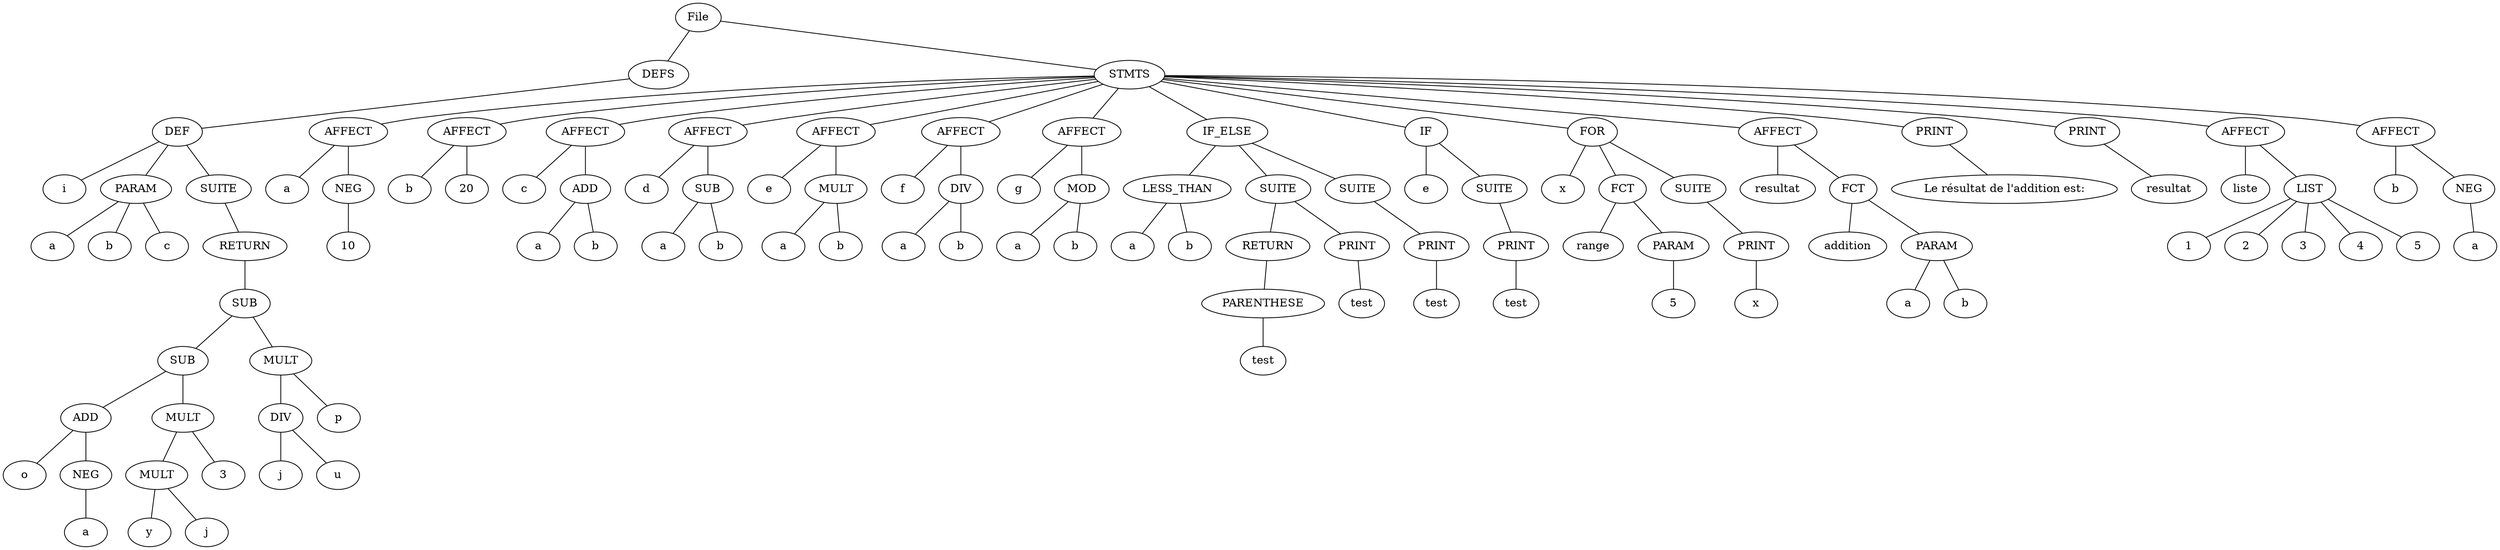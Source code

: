 graph G {
  root [label="File"];
  root -- root_defs;
  root_defs [label="DEFS"];
  root_defs -- root_defs_295530567;
  root_defs_295530567 [label="DEF"];
  root_defs_295530567 -- root_defs_295530567_ident;
  root_defs_295530567_ident [label="i"];
  root_defs_295530567 -- root_defs_295530567_PARAM;
  root_defs_295530567_PARAM [label="PARAM"];
  root_defs_295530567_PARAM -- root_defs_295530567_PARAM_999966131;
  root_defs_295530567_PARAM_999966131 [label="a"];
  root_defs_295530567_PARAM -- root_defs_295530567_PARAM_1989780873;
  root_defs_295530567_PARAM_1989780873 [label="b"];
  root_defs_295530567_PARAM -- root_defs_295530567_PARAM_1480010240;
  root_defs_295530567_PARAM_1480010240 [label="c"];
  root_defs_295530567 -- root_defs_295530567_suite;
  root_defs_295530567_suite [label="SUITE"];
  root_defs_295530567_suite -- root_defs_295530567_suite_81628611;
  root_defs_295530567_suite_81628611 [label="RETURN"];
  root_defs_295530567_suite_81628611 -- root_defs_295530567_suite_81628611_;
  root_defs_295530567_suite_81628611_ [label="SUB"];
  root_defs_295530567_suite_81628611_ -- root_defs_295530567_suite_81628611__left;
  root_defs_295530567_suite_81628611__left [label="SUB"];
  root_defs_295530567_suite_81628611__left -- root_defs_295530567_suite_81628611__left_left;
  root_defs_295530567_suite_81628611__left_left [label="ADD"];
  root_defs_295530567_suite_81628611__left_left -- root_defs_295530567_suite_81628611__left_left_left;
  root_defs_295530567_suite_81628611__left_left_left [label="o"];
  root_defs_295530567_suite_81628611__left_left -- root_defs_295530567_suite_81628611__left_left_right;
  root_defs_295530567_suite_81628611__left_left_right [label="NEG"];
  root_defs_295530567_suite_81628611__left_left_right -- root_defs_295530567_suite_81628611__left_left_right_1828972342;
  root_defs_295530567_suite_81628611__left_left_right_1828972342 [label="a"];
  root_defs_295530567_suite_81628611__left -- root_defs_295530567_suite_81628611__left_right;
  root_defs_295530567_suite_81628611__left_right [label="MULT"];
  root_defs_295530567_suite_81628611__left_right -- root_defs_295530567_suite_81628611__left_right_left;
  root_defs_295530567_suite_81628611__left_right_left [label="MULT"];
  root_defs_295530567_suite_81628611__left_right_left -- root_defs_295530567_suite_81628611__left_right_left_left;
  root_defs_295530567_suite_81628611__left_right_left_left [label="y"];
  root_defs_295530567_suite_81628611__left_right_left -- root_defs_295530567_suite_81628611__left_right_left_right;
  root_defs_295530567_suite_81628611__left_right_left_right [label="j"];
  root_defs_295530567_suite_81628611__left_right -- root_defs_295530567_suite_81628611__left_right_right;
  root_defs_295530567_suite_81628611__left_right_right [label="3"];
  root_defs_295530567_suite_81628611_ -- root_defs_295530567_suite_81628611__right;
  root_defs_295530567_suite_81628611__right [label="MULT"];
  root_defs_295530567_suite_81628611__right -- root_defs_295530567_suite_81628611__right_left;
  root_defs_295530567_suite_81628611__right_left [label="DIV"];
  root_defs_295530567_suite_81628611__right_left -- root_defs_295530567_suite_81628611__right_left_left;
  root_defs_295530567_suite_81628611__right_left_left [label="j"];
  root_defs_295530567_suite_81628611__right_left -- root_defs_295530567_suite_81628611__right_left_right;
  root_defs_295530567_suite_81628611__right_left_right [label="u"];
  root_defs_295530567_suite_81628611__right -- root_defs_295530567_suite_81628611__right_right;
  root_defs_295530567_suite_81628611__right_right [label="p"];
  root -- root_stmts;
  root_stmts [label="STMTS"];
  root_stmts -- root_stmts_1452126962;
  root_stmts_1452126962 [label="AFFECT"];
  root_stmts_1452126962_leftExpr [label="a"];
  root_stmts_1452126962 -- root_stmts_1452126962_leftExpr;
  root_stmts_1452126962_rightExpr [label="NEG"];
  root_stmts_1452126962_rightExpr -- root_stmts_1452126962_rightExpr_931919113;
  root_stmts_1452126962_rightExpr_931919113 [label="10"];
  root_stmts_1452126962 -- root_stmts_1452126962_rightExpr;
  root_stmts -- root_stmts_1607521710;
  root_stmts_1607521710 [label="AFFECT"];
  root_stmts_1607521710_leftExpr [label="b"];
  root_stmts_1607521710 -- root_stmts_1607521710_leftExpr;
  root_stmts_1607521710_rightExpr [label="20"];
  root_stmts_1607521710 -- root_stmts_1607521710_rightExpr;
  root_stmts -- root_stmts_764977973;
  root_stmts_764977973 [label="AFFECT"];
  root_stmts_764977973_leftExpr [label="c"];
  root_stmts_764977973 -- root_stmts_764977973_leftExpr;
  root_stmts_764977973_rightExpr [label="ADD"];
  root_stmts_764977973_rightExpr -- root_stmts_764977973_rightExpr_left;
  root_stmts_764977973_rightExpr_left [label="a"];
  root_stmts_764977973_rightExpr -- root_stmts_764977973_rightExpr_right;
  root_stmts_764977973_rightExpr_right [label="b"];
  root_stmts_764977973 -- root_stmts_764977973_rightExpr;
  root_stmts -- root_stmts_381259350;
  root_stmts_381259350 [label="AFFECT"];
  root_stmts_381259350_leftExpr [label="d"];
  root_stmts_381259350 -- root_stmts_381259350_leftExpr;
  root_stmts_381259350_rightExpr [label="SUB"];
  root_stmts_381259350_rightExpr -- root_stmts_381259350_rightExpr_left;
  root_stmts_381259350_rightExpr_left [label="a"];
  root_stmts_381259350_rightExpr -- root_stmts_381259350_rightExpr_right;
  root_stmts_381259350_rightExpr_right [label="b"];
  root_stmts_381259350 -- root_stmts_381259350_rightExpr;
  root_stmts -- root_stmts_2129789493;
  root_stmts_2129789493 [label="AFFECT"];
  root_stmts_2129789493_leftExpr [label="e"];
  root_stmts_2129789493 -- root_stmts_2129789493_leftExpr;
  root_stmts_2129789493_rightExpr [label="MULT"];
  root_stmts_2129789493_rightExpr -- root_stmts_2129789493_rightExpr_left;
  root_stmts_2129789493_rightExpr_left [label="a"];
  root_stmts_2129789493_rightExpr -- root_stmts_2129789493_rightExpr_right;
  root_stmts_2129789493_rightExpr_right [label="b"];
  root_stmts_2129789493 -- root_stmts_2129789493_rightExpr;
  root_stmts -- root_stmts_668386784;
  root_stmts_668386784 [label="AFFECT"];
  root_stmts_668386784_leftExpr [label="f"];
  root_stmts_668386784 -- root_stmts_668386784_leftExpr;
  root_stmts_668386784_rightExpr [label="DIV"];
  root_stmts_668386784_rightExpr -- root_stmts_668386784_rightExpr_left;
  root_stmts_668386784_rightExpr_left [label="a"];
  root_stmts_668386784_rightExpr -- root_stmts_668386784_rightExpr_right;
  root_stmts_668386784_rightExpr_right [label="b"];
  root_stmts_668386784 -- root_stmts_668386784_rightExpr;
  root_stmts -- root_stmts_1329552164;
  root_stmts_1329552164 [label="AFFECT"];
  root_stmts_1329552164_leftExpr [label="g"];
  root_stmts_1329552164 -- root_stmts_1329552164_leftExpr;
  root_stmts_1329552164_rightExpr [label="MOD"];
  root_stmts_1329552164_rightExpr -- root_stmts_1329552164_rightExpr_left;
  root_stmts_1329552164_rightExpr_left [label="a"];
  root_stmts_1329552164_rightExpr -- root_stmts_1329552164_rightExpr_right;
  root_stmts_1329552164_rightExpr_right [label="b"];
  root_stmts_1329552164 -- root_stmts_1329552164_rightExpr;
  root_stmts -- root_stmts_363771819;
  root_stmts_363771819 [label="IF_ELSE"];
  root_stmts_363771819 -- root_stmts_363771819_if;
  root_stmts_363771819_if [label="LESS_THAN"];
  root_stmts_363771819_if -- root_stmts_363771819_if_left;
  root_stmts_363771819_if_left [label="a"];
  root_stmts_363771819_if -- root_stmts_363771819_if_right;
  root_stmts_363771819_if_right [label="b"];
  root_stmts_363771819 -- root_stmts_363771819_then;
  root_stmts_363771819_then [label="SUITE"];
  root_stmts_363771819_then -- root_stmts_363771819_then_2065951873;
  root_stmts_363771819_then_2065951873 [label="RETURN"];
  root_stmts_363771819_then_2065951873 -- root_stmts_363771819_then_2065951873_;
  root_stmts_363771819_then_2065951873_ [label="PARENTHESE"];
  root_stmts_363771819_then_2065951873_ -- root_stmts_363771819_then_2065951873__1791741888;
  root_stmts_363771819_then_2065951873__1791741888 [label="test"];
  root_stmts_363771819_then -- root_stmts_363771819_then_1595428806;
  root_stmts_363771819_then_1595428806 [label="PRINT"];
  root_stmts_363771819_then_1595428806 -- root_stmts_363771819_then_1595428806_;
  root_stmts_363771819_then_1595428806_ [label="test"];
  root_stmts_363771819 -- root_stmts_363771819_else;
  root_stmts_363771819_else [label="SUITE"];
  root_stmts_363771819_else -- root_stmts_363771819_else_1072408673;
  root_stmts_363771819_else_1072408673 [label="PRINT"];
  root_stmts_363771819_else_1072408673 -- root_stmts_363771819_else_1072408673_;
  root_stmts_363771819_else_1072408673_ [label="test"];
  root_stmts -- root_stmts_1531448569;
  root_stmts_1531448569 [label="IF"];
  root_stmts_1531448569 -- root_stmts_1531448569_if;
  root_stmts_1531448569_if [label="e"];
  root_stmts_1531448569 -- root_stmts_1531448569_then;
  root_stmts_1531448569_then [label="SUITE"];
  root_stmts_1531448569_then -- root_stmts_1531448569_then_1867083167;
  root_stmts_1531448569_then_1867083167 [label="PRINT"];
  root_stmts_1531448569_then_1867083167 -- root_stmts_1531448569_then_1867083167_;
  root_stmts_1531448569_then_1867083167_ [label="test"];
  root_stmts -- root_stmts_1915910607;
  root_stmts_1915910607 [label="FOR"];
  root_stmts_1915910607 -- root_stmts_1915910607_ident;
  root_stmts_1915910607_ident [label="x"];
  root_stmts_1915910607 -- root_stmts_1915910607_expr;
  root_stmts_1915910607_expr [label="FCT"];
  root_stmts_1915910607_expr -- root_stmts_1915910607_expr_284720968;
  root_stmts_1915910607_expr_284720968 [label="range"];
  root_stmts_1915910607_expr -- root_stmts_1915910607_expr_PARAM;
  root_stmts_1915910607_expr_PARAM [label="PARAM"];
  root_stmts_1915910607_expr_PARAM -- root_stmts_1915910607_expr_189568618;
  root_stmts_1915910607_expr_189568618 [label="5"];
  root_stmts_1915910607 -- root_stmts_1915910607_suite;
  root_stmts_1915910607_suite [label="SUITE"];
  root_stmts_1915910607_suite -- root_stmts_1915910607_suite_793589513;
  root_stmts_1915910607_suite_793589513 [label="PRINT"];
  root_stmts_1915910607_suite_793589513 -- root_stmts_1915910607_suite_793589513_;
  root_stmts_1915910607_suite_793589513_ [label="x"];
  root_stmts -- root_stmts_1313922862;
  root_stmts_1313922862 [label="AFFECT"];
  root_stmts_1313922862_leftExpr [label="resultat"];
  root_stmts_1313922862 -- root_stmts_1313922862_leftExpr;
  root_stmts_1313922862_rightExpr [label="FCT"];
  root_stmts_1313922862_rightExpr -- root_stmts_1313922862_rightExpr_495053715;
  root_stmts_1313922862_rightExpr_495053715 [label="addition"];
  root_stmts_1313922862_rightExpr -- root_stmts_1313922862_rightExpr_PARAM;
  root_stmts_1313922862_rightExpr_PARAM [label="PARAM"];
  root_stmts_1313922862_rightExpr_PARAM -- root_stmts_1313922862_rightExpr_1922154895;
  root_stmts_1313922862_rightExpr_1922154895 [label="a"];
  root_stmts_1313922862_rightExpr_PARAM -- root_stmts_1313922862_rightExpr_883049899;
  root_stmts_1313922862_rightExpr_883049899 [label="b"];
  root_stmts_1313922862 -- root_stmts_1313922862_rightExpr;
  root_stmts -- root_stmts_2093176254;
  root_stmts_2093176254 [label="PRINT"];
  root_stmts_2093176254 -- root_stmts_2093176254_;
  root_stmts_2093176254_ [label="Le résultat de l'addition est:"];
  root_stmts -- root_stmts_1854731462;
  root_stmts_1854731462 [label="PRINT"];
  root_stmts_1854731462 -- root_stmts_1854731462_;
  root_stmts_1854731462_ [label="resultat"];
  root_stmts -- root_stmts_317574433;
  root_stmts_317574433 [label="AFFECT"];
  root_stmts_317574433_leftExpr [label="liste"];
  root_stmts_317574433 -- root_stmts_317574433_leftExpr;
  root_stmts_317574433_rightExpr [label="LIST"];
  root_stmts_317574433_rightExpr -- root_stmts_317574433_rightExpr_885284298;
  root_stmts_317574433_rightExpr_885284298 [label="1"];
  root_stmts_317574433_rightExpr -- root_stmts_317574433_rightExpr_1389133897;
  root_stmts_317574433_rightExpr_1389133897 [label="2"];
  root_stmts_317574433_rightExpr -- root_stmts_317574433_rightExpr_1534030866;
  root_stmts_317574433_rightExpr_1534030866 [label="3"];
  root_stmts_317574433_rightExpr -- root_stmts_317574433_rightExpr_664223387;
  root_stmts_317574433_rightExpr_664223387 [label="4"];
  root_stmts_317574433_rightExpr -- root_stmts_317574433_rightExpr_824909230;
  root_stmts_317574433_rightExpr_824909230 [label="5"];
  root_stmts_317574433 -- root_stmts_317574433_rightExpr;
  root_stmts -- root_stmts_122883338;
  root_stmts_122883338 [label="AFFECT"];
  root_stmts_122883338_leftExpr [label="b"];
  root_stmts_122883338 -- root_stmts_122883338_leftExpr;
  root_stmts_122883338_rightExpr [label="NEG"];
  root_stmts_122883338_rightExpr -- root_stmts_122883338_rightExpr_666641942;
  root_stmts_122883338_rightExpr_666641942 [label="a"];
  root_stmts_122883338 -- root_stmts_122883338_rightExpr;
}
